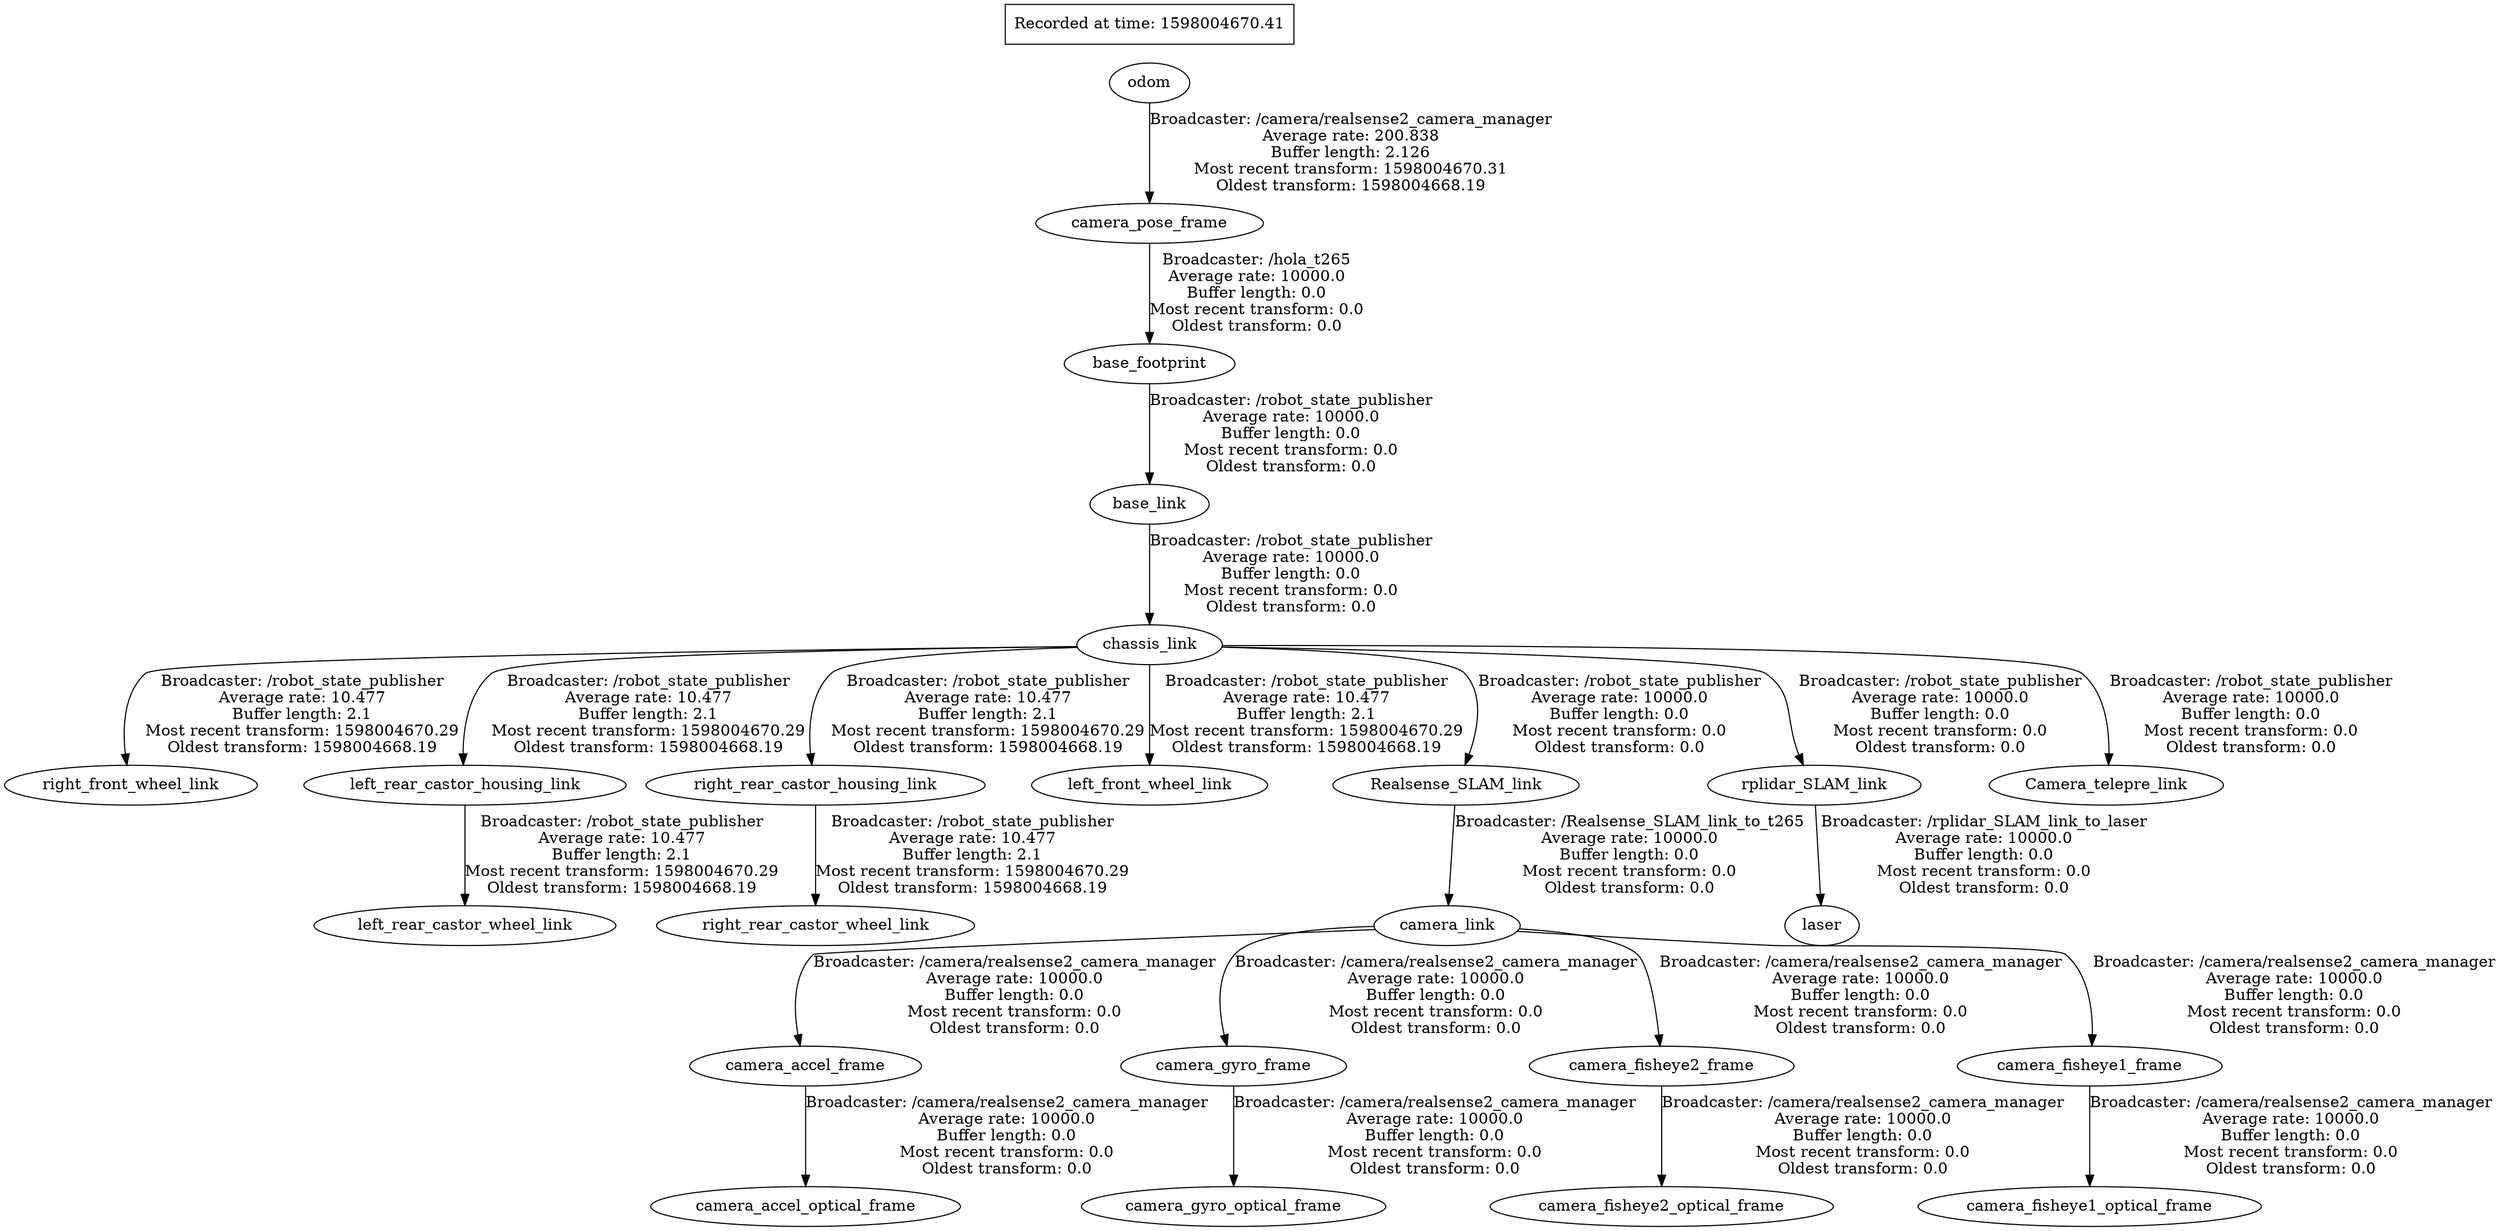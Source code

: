 digraph graphname {
	graph [bb="0,0,1743.3,1105",
		compound=True,
		rank=same,
		rankdir=TB,
		ranksep=0.2
	];
	node [label="\N"];
	chassis_link	 [height=0.5,
		label=chassis_link,
		pos="806.29,526",
		shape=ellipse,
		width=1.4985];
	right_front_wheel_link	 [height=0.5,
		label=right_front_wheel_link,
		pos="92.292,399",
		shape=ellipse,
		width=2.5637];
	chassis_link -> right_front_wheel_link	 [label="Broadcaster: /robot_state_publisher\nAverage rate: 10.477\nBuffer length: 2.1\nMost recent transform: 1598004670.29\nOldest transform: 1598004668.19",
		lp="210.79,462.5",
		penwidth=1,
		pos="e,88.04,417.01 752.18,524.94 589.47,521.62 115.14,511.03 103.29,500 83.812,481.87 83.474,450.02 86.48,426.93"];
	left_rear_castor_housing_link	 [height=0.5,
		label=left_rear_castor_housing_link,
		pos="322.29,399",
		shape=ellipse,
		width=3.2317];
	chassis_link -> left_rear_castor_housing_link	 [label="Broadcaster: /robot_state_publisher\nAverage rate: 10.477\nBuffer length: 2.1\nMost recent transform: 1598004670.29\nOldest transform: 1598004668.19",
		lp="458.79,462.5",
		penwidth=1,
		pos="e,321.68,417.35 752.28,524.57 635.09,521.25 366.73,512.33 351.29,500 329.79,482.82 323.56,450.8 322.07,427.41"];
	right_rear_castor_housing_link	 [height=0.5,
		label=right_rear_castor_housing_link,
		pos="577.29,399",
		shape=ellipse,
		width=3.358];
	chassis_link -> right_rear_castor_housing_link	 [label="Broadcaster: /robot_state_publisher\nAverage rate: 10.477\nBuffer length: 2.1\nMost recent transform: 1598004670.29\nOldest transform: 1598004668.19",
		lp="694.79,462.5",
		penwidth=1,
		pos="e,573.03,417.1 752.88,523.12 691.79,519.29 598.7,511.63 587.29,500 568.87,481.21 568.54,449.97 571.46,427.2"];
	left_front_wheel_link	 [height=0.5,
		label=left_front_wheel_link,
		pos="806.29,399",
		shape=ellipse,
		width=2.4192];
	chassis_link -> left_front_wheel_link	 [label="Broadcaster: /robot_state_publisher\nAverage rate: 10.477\nBuffer length: 2.1\nMost recent transform: 1598004670.29\nOldest transform: 1598004668.19",
		lp="913.79,462.5",
		penwidth=1,
		pos="e,806.29,417.16 806.29,507.8 806.29,486.77 806.29,451.91 806.29,427.32"];
	Realsense_SLAM_link	 [height=0.5,
		label=Realsense_SLAM_link,
		pos="1024.3,399",
		shape=ellipse,
		width=2.5817];
	chassis_link -> Realsense_SLAM_link	 [label="Broadcaster: /robot_state_publisher\nAverage rate: 10000.0\nBuffer length: 0.0\nMost recent transform: 0.0\nOldest transform: 0.0",
		lp="1132.8,462.5",
		penwidth=1,
		pos="e,1030.3,417.26 859.66,523.18 920.07,519.44 1011.5,511.89 1022.3,500 1039.8,480.69 1037.6,449.8 1032.8,427.26"];
	rplidar_SLAM_link	 [height=0.5,
		label=rplidar_SLAM_link,
		pos="1276.3,399",
		shape=ellipse,
		width=2.2567];
	chassis_link -> rplidar_SLAM_link	 [label="Broadcaster: /robot_state_publisher\nAverage rate: 10000.0\nBuffer length: 0.0\nMost recent transform: 0.0\nOldest transform: 0.0",
		lp="1357.8,462.5",
		penwidth=1,
		pos="e,1265.4,416.98 860.26,524.27 971.79,520.48 1218.5,510.92 1233.3,500 1259.5,480.57 1248.4,460.74 1261.3,426.51"];
	Camera_telepre_link	 [height=0.5,
		label=Camera_telepre_link,
		pos="1476.3,399",
		shape=ellipse,
		width=2.3651];
	chassis_link -> Camera_telepre_link	 [label="Broadcaster: /robot_state_publisher\nAverage rate: 10000.0\nBuffer length: 0.0\nMost recent transform: 0.0\nOldest transform: 0.0",
		lp="1575.8,462.5",
		penwidth=1,
		pos="e,1478.3,417.27 860.43,525.61 1012.1,524.3 1431.7,518.95 1454.3,500 1475,482.59 1479,450.62 1478.7,427.29"];
	left_rear_castor_wheel_link	 [height=0.5,
		label=left_rear_castor_wheel_link,
		pos="322.29,272",
		shape=ellipse,
		width=3.0331];
	left_rear_castor_housing_link -> left_rear_castor_wheel_link	 [label="Broadcaster: /robot_state_publisher\nAverage rate: 10.477\nBuffer length: 2.1\nMost recent transform: 1598004670.29\nOldest transform: 1598004668.19",
		lp="429.79,335.5",
		penwidth=1,
		pos="e,322.29,290.16 322.29,380.8 322.29,359.77 322.29,324.91 322.29,300.32"];
	right_rear_castor_wheel_link	 [height=0.5,
		label=right_rear_castor_wheel_link,
		pos="577.29,272",
		shape=ellipse,
		width=3.1775];
	right_rear_castor_housing_link -> right_rear_castor_wheel_link	 [label="Broadcaster: /robot_state_publisher\nAverage rate: 10.477\nBuffer length: 2.1\nMost recent transform: 1598004670.29\nOldest transform: 1598004668.19",
		lp="684.79,335.5",
		penwidth=1,
		pos="e,577.29,290.16 577.29,380.8 577.29,359.77 577.29,324.91 577.29,300.32"];
	camera_link	 [height=0.5,
		label=camera_link,
		pos="1013.3,272",
		shape=ellipse,
		width=1.5165];
	camera_accel_frame	 [height=0.5,
		label=camera_accel_frame,
		pos="563.29,145",
		shape=ellipse,
		width=2.347];
	camera_link -> camera_accel_frame	 [label="Broadcaster: /camera/realsense2_camera_manager\nAverage rate: 10000.0\nBuffer length: 0.0\nMost recent transform: 0.0\nOldest transform: 0.0",
		lp="708.79,208.5",
		penwidth=1,
		pos="e,558.21,163.22 959.48,268.9 841.54,262.09 570.72,246.42 570.29,246 551.55,227.45 552.37,195.96 556.26,173.06"];
	camera_gyro_frame	 [height=0.5,
		label=camera_gyro_frame,
		pos="863.29,145",
		shape=ellipse,
		width=2.2929];
	camera_link -> camera_gyro_frame	 [label="Broadcaster: /camera/realsense2_camera_manager\nAverage rate: 10000.0\nBuffer length: 0.0\nMost recent transform: 0.0\nOldest transform: 0.0",
		lp="1002.8,208.5",
		penwidth=1,
		pos="e,857.24,163.06 958.93,269.64 921.51,266.75 876.44,260.31 864.29,246 847.44,226.15 849.8,195.35 854.76,172.98"];
	camera_fisheye2_frame	 [height=0.5,
		label=camera_fisheye2_frame,
		pos="1163.3,145",
		shape=ellipse,
		width=2.672];
	camera_link -> camera_fisheye2_frame	 [label="Broadcaster: /camera/realsense2_camera_manager\nAverage rate: 10000.0\nBuffer length: 0.0\nMost recent transform: 0.0\nOldest transform: 0.0",
		lp="1299.8,208.5",
		penwidth=1,
		pos="e,1161.7,163.42 1066.1,267.09 1096.4,263.19 1130.6,256.59 1141.3,246 1151.4,236.03 1157.4,199.81 1160.5,173.59"];
	camera_fisheye1_frame	 [height=0.5,
		label=camera_fisheye1_frame,
		pos="1463.3,145",
		shape=ellipse,
		width=2.672];
	camera_link -> camera_fisheye1_frame	 [label="Broadcaster: /camera/realsense2_camera_manager\nAverage rate: 10000.0\nBuffer length: 0.0\nMost recent transform: 0.0\nOldest transform: 0.0",
		lp="1604.8,208.5",
		penwidth=1,
		pos="e,1465.3,163.26 1066.2,267.49 1114.4,263.5 1187.6,257.75 1251.3,254 1261.8,253.38 1433.2,252.8 1441.3,246 1462,228.57 1466,196.6 1465.7,173.28"];
	camera_accel_optical_frame	 [height=0.5,
		label=camera_accel_optical_frame,
		pos="563.29,18",
		shape=ellipse,
		width=3.1233];
	camera_accel_frame -> camera_accel_optical_frame	 [label="Broadcaster: /camera/realsense2_camera_manager\nAverage rate: 10000.0\nBuffer length: 0.0\nMost recent transform: 0.0\nOldest transform: 0.0",
		lp="701.79,81.5",
		penwidth=1,
		pos="e,563.29,36.162 563.29,126.8 563.29,105.77 563.29,70.909 563.29,46.324"];
	camera_gyro_optical_frame	 [height=0.5,
		label=camera_gyro_optical_frame,
		pos="863.29,18",
		shape=ellipse,
		width=3.0692];
	camera_gyro_frame -> camera_gyro_optical_frame	 [label="Broadcaster: /camera/realsense2_camera_manager\nAverage rate: 10000.0\nBuffer length: 0.0\nMost recent transform: 0.0\nOldest transform: 0.0",
		lp="1001.8,81.5",
		penwidth=1,
		pos="e,863.29,36.162 863.29,126.8 863.29,105.77 863.29,70.909 863.29,46.324"];
	Realsense_SLAM_link -> camera_link	 [label="Broadcaster: /Realsense_SLAM_link_to_t265\nAverage rate: 10000.0\nBuffer length: 0.0\nMost recent transform: 0.0\nOldest transform: 0.0",
		lp="1139.8,335.5",
		penwidth=1,
		pos="e,1011.6,290.07 1016.4,381.06 1015.6,378.4 1014.8,375.66 1014.3,373 1009.7,348.76 1009.8,320.66 1010.9,300.26"];
	odom	 [height=0.5,
		label=odom,
		pos="806.29,1034",
		shape=ellipse,
		width=0.86659];
	camera_pose_frame	 [height=0.5,
		label=camera_pose_frame,
		pos="806.29,907",
		shape=ellipse,
		width=2.2929];
	odom -> camera_pose_frame	 [label="Broadcaster: /camera/realsense2_camera_manager\nAverage rate: 200.838\nBuffer length: 2.126\nMost recent transform: 1598004670.31\nOldest transform: 1598004668.19",
		lp="944.79,970.5",
		penwidth=1,
		pos="e,806.29,925.16 806.29,1015.8 806.29,994.77 806.29,959.91 806.29,935.32"];
	base_footprint	 [height=0.5,
		label=base_footprint,
		pos="806.29,780",
		shape=ellipse,
		width=1.7151];
	camera_pose_frame -> base_footprint	 [label="Broadcaster: /hola_t265\nAverage rate: 10000.0\nBuffer length: 0.0\nMost recent transform: 0.0\nOldest transform: 0.0",
		lp="880.29,843.5",
		penwidth=1,
		pos="e,806.29,798.16 806.29,888.8 806.29,867.77 806.29,832.91 806.29,808.32"];
	laser	 [height=0.5,
		label=laser,
		pos="1287.3,272",
		shape=ellipse,
		width=0.75827];
	rplidar_SLAM_link -> laser	 [label="Broadcaster: /rplidar_SLAM_link_to_laser\nAverage rate: 10000.0\nBuffer length: 0.0\nMost recent transform: 0.0\nOldest transform: 0.0",
		lp="1402.8,335.5",
		penwidth=1,
		pos="e,1285.7,290.16 1277.9,380.8 1279.7,359.77 1282.7,324.91 1284.8,300.32"];
	camera_fisheye2_optical_frame	 [height=0.5,
		label=camera_fisheye2_optical_frame,
		pos="1163.3,18",
		shape=ellipse,
		width=3.4483];
	camera_fisheye2_frame -> camera_fisheye2_optical_frame	 [label="Broadcaster: /camera/realsense2_camera_manager\nAverage rate: 10000.0\nBuffer length: 0.0\nMost recent transform: 0.0\nOldest transform: 0.0",
		lp="1301.8,81.5",
		penwidth=1,
		pos="e,1163.3,36.162 1163.3,126.8 1163.3,105.77 1163.3,70.909 1163.3,46.324"];
	base_link	 [height=0.5,
		label=base_link,
		pos="806.29,653",
		shape=ellipse,
		width=1.2277];
	base_footprint -> base_link	 [label="Broadcaster: /robot_state_publisher\nAverage rate: 10000.0\nBuffer length: 0.0\nMost recent transform: 0.0\nOldest transform: 0.0",
		lp="902.79,716.5",
		penwidth=1,
		pos="e,806.29,671.16 806.29,761.8 806.29,740.77 806.29,705.91 806.29,681.32"];
	base_link -> chassis_link	 [label="Broadcaster: /robot_state_publisher\nAverage rate: 10000.0\nBuffer length: 0.0\nMost recent transform: 0.0\nOldest transform: 0.0",
		lp="902.79,589.5",
		penwidth=1,
		pos="e,806.29,544.16 806.29,634.8 806.29,613.77 806.29,578.91 806.29,554.32"];
	camera_fisheye1_optical_frame	 [height=0.5,
		label=camera_fisheye1_optical_frame,
		pos="1463.3,18",
		shape=ellipse,
		width=3.4483];
	camera_fisheye1_frame -> camera_fisheye1_optical_frame	 [label="Broadcaster: /camera/realsense2_camera_manager\nAverage rate: 10000.0\nBuffer length: 0.0\nMost recent transform: 0.0\nOldest transform: 0.0",
		lp="1601.8,81.5",
		penwidth=1,
		pos="e,1463.3,36.162 1463.3,126.8 1463.3,105.77 1463.3,70.909 1463.3,46.324"];
	"_22Recorded_20at_20time_3A_201598004670.41_22"	 [height=0.5,
		label="Recorded at time: 1598004670.41",
		pos="806.29,1087",
		shape=box,
		width=2.8194];
	"_22Recorded_20at_20time_3A_201598004670.41_22" -> odom	 [penwidth=1,
		pos="e,806.29,1052.1 806.29,1068.8 806.29,1066.7 806.29,1064.5 806.29,1062.3",
		style=invis];
}
